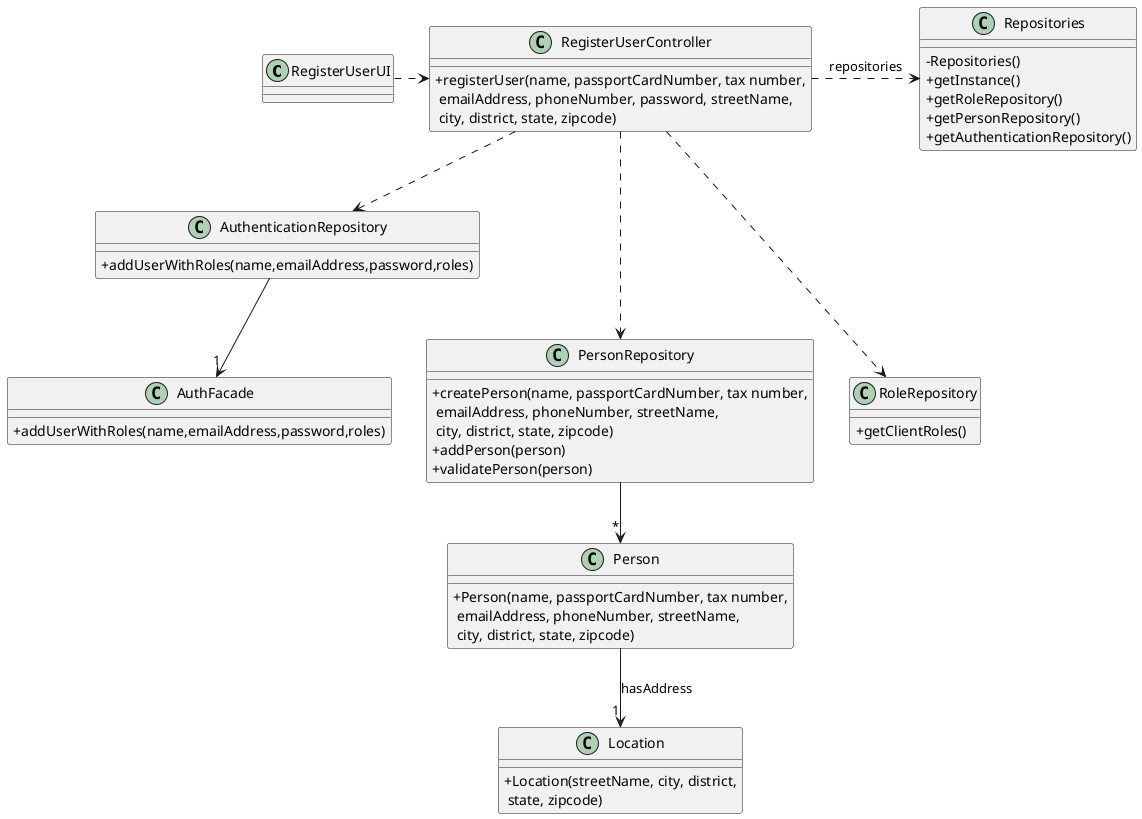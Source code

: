 @startuml
'skinparam monochrome true
skinparam packageStyle rectangle
skinparam shadowing false
skinparam linetype polyline
'skinparam linetype orto

skinparam classAttributeIconSize 0

class RegisterUserUI
{

}
class RegisterUserController
{
+ registerUser(name, passportCardNumber, tax number,\n emailAddress, phoneNumber, password, streetName,\n city, district, state, zipcode)
}
class AuthenticationRepository
{
+ addUserWithRoles(name,emailAddress,password,roles)
}
class Person
{
+ Person(name, passportCardNumber, tax number,\n emailAddress, phoneNumber, streetName,\n city, district, state, zipcode)

}
class PersonRepository
{
+ createPerson(name, passportCardNumber, tax number,\n emailAddress, phoneNumber, streetName,\n city, district, state, zipcode)
+ addPerson(person)
+ validatePerson(person)
}
class AuthFacade
{
+ addUserWithRoles(name,emailAddress,password,roles)
}
class Repositories
{
 - Repositories()
 + getInstance()
 + getRoleRepository()
 + getPersonRepository()
 + getAuthenticationRepository()
}
class Location
{
+ Location(streetName, city, district,\n state, zipcode)
}
class RoleRepository
{
+ getClientRoles()
}

RegisterUserUI .> RegisterUserController
RegisterUserController .> Repositories : repositories
RegisterUserController .--> PersonRepository
RegisterUserController .--> RoleRepository
RegisterUserController .-> AuthenticationRepository

PersonRepository  --> "*" Person
Person --> "1" Location : hasAddress
AuthenticationRepository --> "1" AuthFacade
@enduml